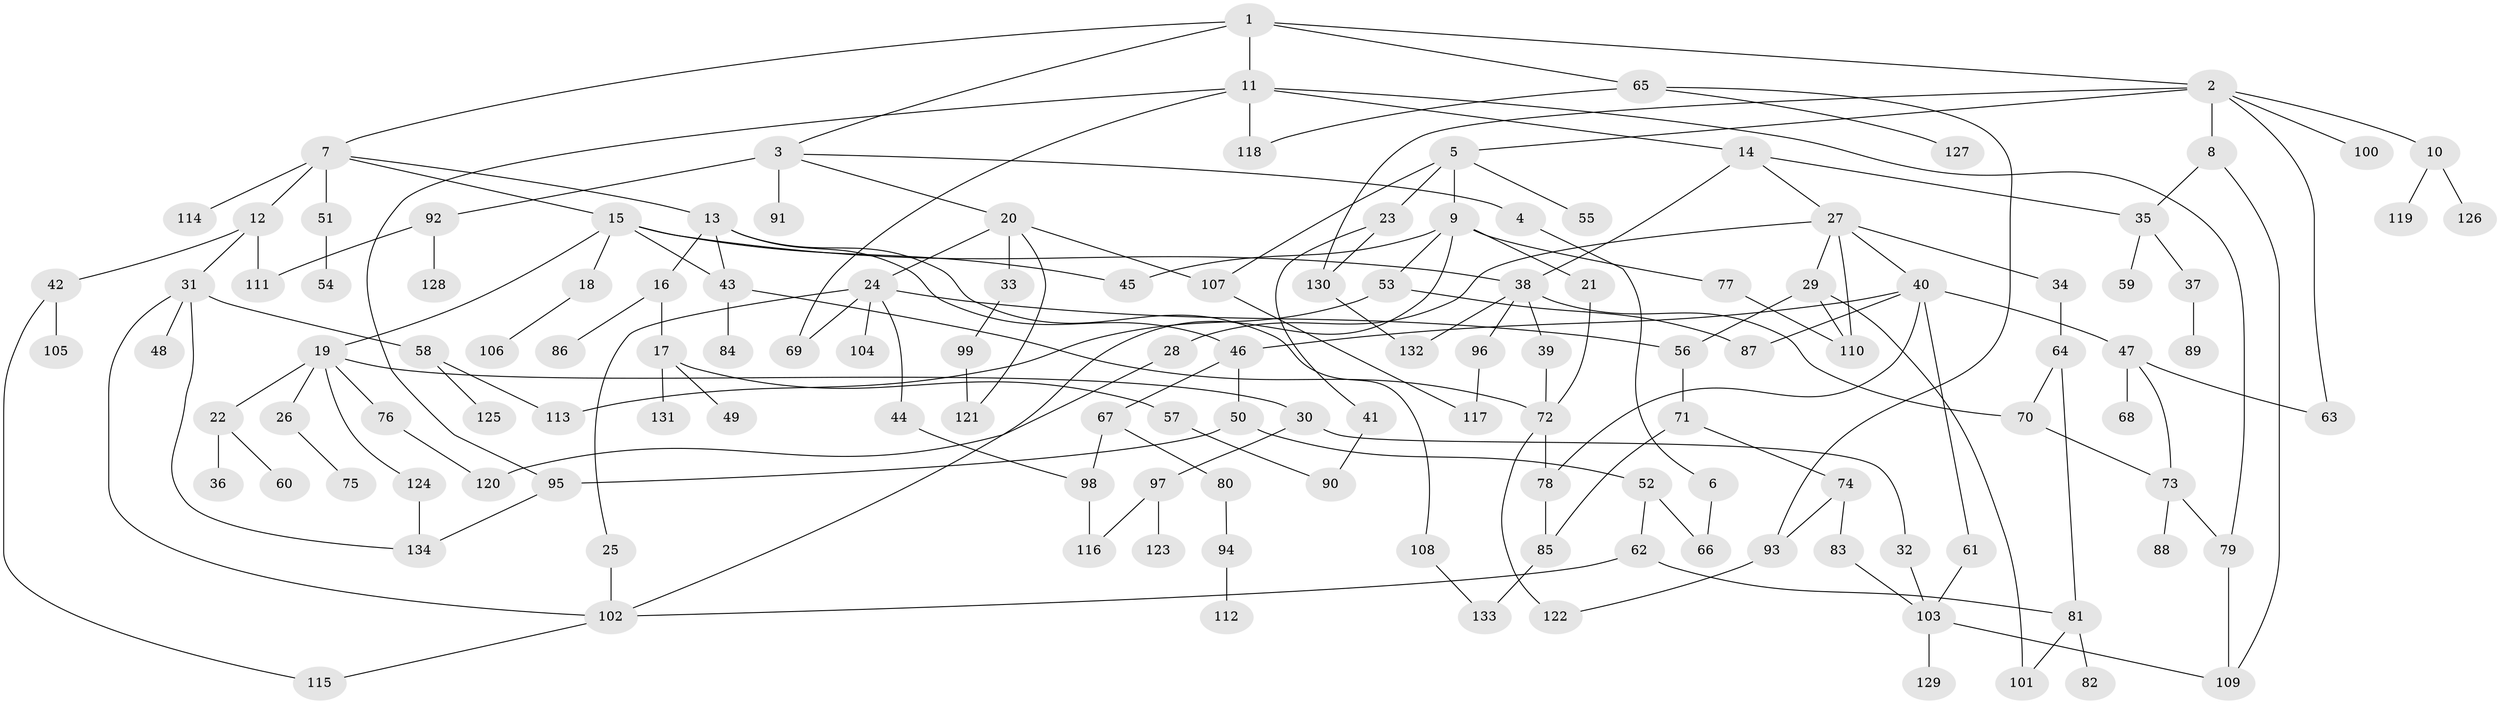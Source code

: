 // coarse degree distribution, {9: 0.021739130434782608, 4: 0.13043478260869565, 2: 0.25, 6: 0.05434782608695652, 3: 0.17391304347826086, 7: 0.021739130434782608, 8: 0.010869565217391304, 10: 0.010869565217391304, 1: 0.2717391304347826, 5: 0.05434782608695652}
// Generated by graph-tools (version 1.1) at 2025/51/02/27/25 19:51:38]
// undirected, 134 vertices, 180 edges
graph export_dot {
graph [start="1"]
  node [color=gray90,style=filled];
  1;
  2;
  3;
  4;
  5;
  6;
  7;
  8;
  9;
  10;
  11;
  12;
  13;
  14;
  15;
  16;
  17;
  18;
  19;
  20;
  21;
  22;
  23;
  24;
  25;
  26;
  27;
  28;
  29;
  30;
  31;
  32;
  33;
  34;
  35;
  36;
  37;
  38;
  39;
  40;
  41;
  42;
  43;
  44;
  45;
  46;
  47;
  48;
  49;
  50;
  51;
  52;
  53;
  54;
  55;
  56;
  57;
  58;
  59;
  60;
  61;
  62;
  63;
  64;
  65;
  66;
  67;
  68;
  69;
  70;
  71;
  72;
  73;
  74;
  75;
  76;
  77;
  78;
  79;
  80;
  81;
  82;
  83;
  84;
  85;
  86;
  87;
  88;
  89;
  90;
  91;
  92;
  93;
  94;
  95;
  96;
  97;
  98;
  99;
  100;
  101;
  102;
  103;
  104;
  105;
  106;
  107;
  108;
  109;
  110;
  111;
  112;
  113;
  114;
  115;
  116;
  117;
  118;
  119;
  120;
  121;
  122;
  123;
  124;
  125;
  126;
  127;
  128;
  129;
  130;
  131;
  132;
  133;
  134;
  1 -- 2;
  1 -- 3;
  1 -- 7;
  1 -- 11;
  1 -- 65;
  2 -- 5;
  2 -- 8;
  2 -- 10;
  2 -- 63;
  2 -- 100;
  2 -- 130;
  3 -- 4;
  3 -- 20;
  3 -- 91;
  3 -- 92;
  4 -- 6;
  5 -- 9;
  5 -- 23;
  5 -- 55;
  5 -- 107;
  6 -- 66;
  7 -- 12;
  7 -- 13;
  7 -- 15;
  7 -- 51;
  7 -- 114;
  8 -- 109;
  8 -- 35;
  9 -- 21;
  9 -- 53;
  9 -- 77;
  9 -- 102;
  9 -- 45;
  10 -- 119;
  10 -- 126;
  11 -- 14;
  11 -- 118;
  11 -- 79;
  11 -- 95;
  11 -- 69;
  12 -- 31;
  12 -- 42;
  12 -- 111;
  13 -- 16;
  13 -- 46;
  13 -- 108;
  13 -- 43;
  14 -- 27;
  14 -- 35;
  14 -- 38;
  15 -- 18;
  15 -- 19;
  15 -- 38;
  15 -- 43;
  15 -- 45;
  16 -- 17;
  16 -- 86;
  17 -- 49;
  17 -- 57;
  17 -- 131;
  18 -- 106;
  19 -- 22;
  19 -- 26;
  19 -- 30;
  19 -- 76;
  19 -- 124;
  20 -- 24;
  20 -- 33;
  20 -- 107;
  20 -- 121;
  21 -- 72;
  22 -- 36;
  22 -- 60;
  23 -- 41;
  23 -- 130;
  24 -- 25;
  24 -- 44;
  24 -- 56;
  24 -- 69;
  24 -- 104;
  25 -- 102;
  26 -- 75;
  27 -- 28;
  27 -- 29;
  27 -- 34;
  27 -- 40;
  27 -- 110;
  28 -- 120;
  29 -- 101;
  29 -- 56;
  29 -- 110;
  30 -- 32;
  30 -- 97;
  31 -- 48;
  31 -- 58;
  31 -- 134;
  31 -- 102;
  32 -- 103;
  33 -- 99;
  34 -- 64;
  35 -- 37;
  35 -- 59;
  37 -- 89;
  38 -- 39;
  38 -- 70;
  38 -- 96;
  38 -- 132;
  39 -- 72;
  40 -- 47;
  40 -- 61;
  40 -- 87;
  40 -- 46;
  40 -- 78;
  41 -- 90;
  42 -- 105;
  42 -- 115;
  43 -- 72;
  43 -- 84;
  44 -- 98;
  46 -- 50;
  46 -- 67;
  47 -- 68;
  47 -- 73;
  47 -- 63;
  50 -- 52;
  50 -- 95;
  51 -- 54;
  52 -- 62;
  52 -- 66;
  53 -- 113;
  53 -- 87;
  56 -- 71;
  57 -- 90;
  58 -- 113;
  58 -- 125;
  61 -- 103;
  62 -- 102;
  62 -- 81;
  64 -- 81;
  64 -- 70;
  65 -- 93;
  65 -- 127;
  65 -- 118;
  67 -- 80;
  67 -- 98;
  70 -- 73;
  71 -- 74;
  71 -- 85;
  72 -- 78;
  72 -- 122;
  73 -- 79;
  73 -- 88;
  74 -- 83;
  74 -- 93;
  76 -- 120;
  77 -- 110;
  78 -- 85;
  79 -- 109;
  80 -- 94;
  81 -- 82;
  81 -- 101;
  83 -- 103;
  85 -- 133;
  92 -- 111;
  92 -- 128;
  93 -- 122;
  94 -- 112;
  95 -- 134;
  96 -- 117;
  97 -- 116;
  97 -- 123;
  98 -- 116;
  99 -- 121;
  102 -- 115;
  103 -- 129;
  103 -- 109;
  107 -- 117;
  108 -- 133;
  124 -- 134;
  130 -- 132;
}
